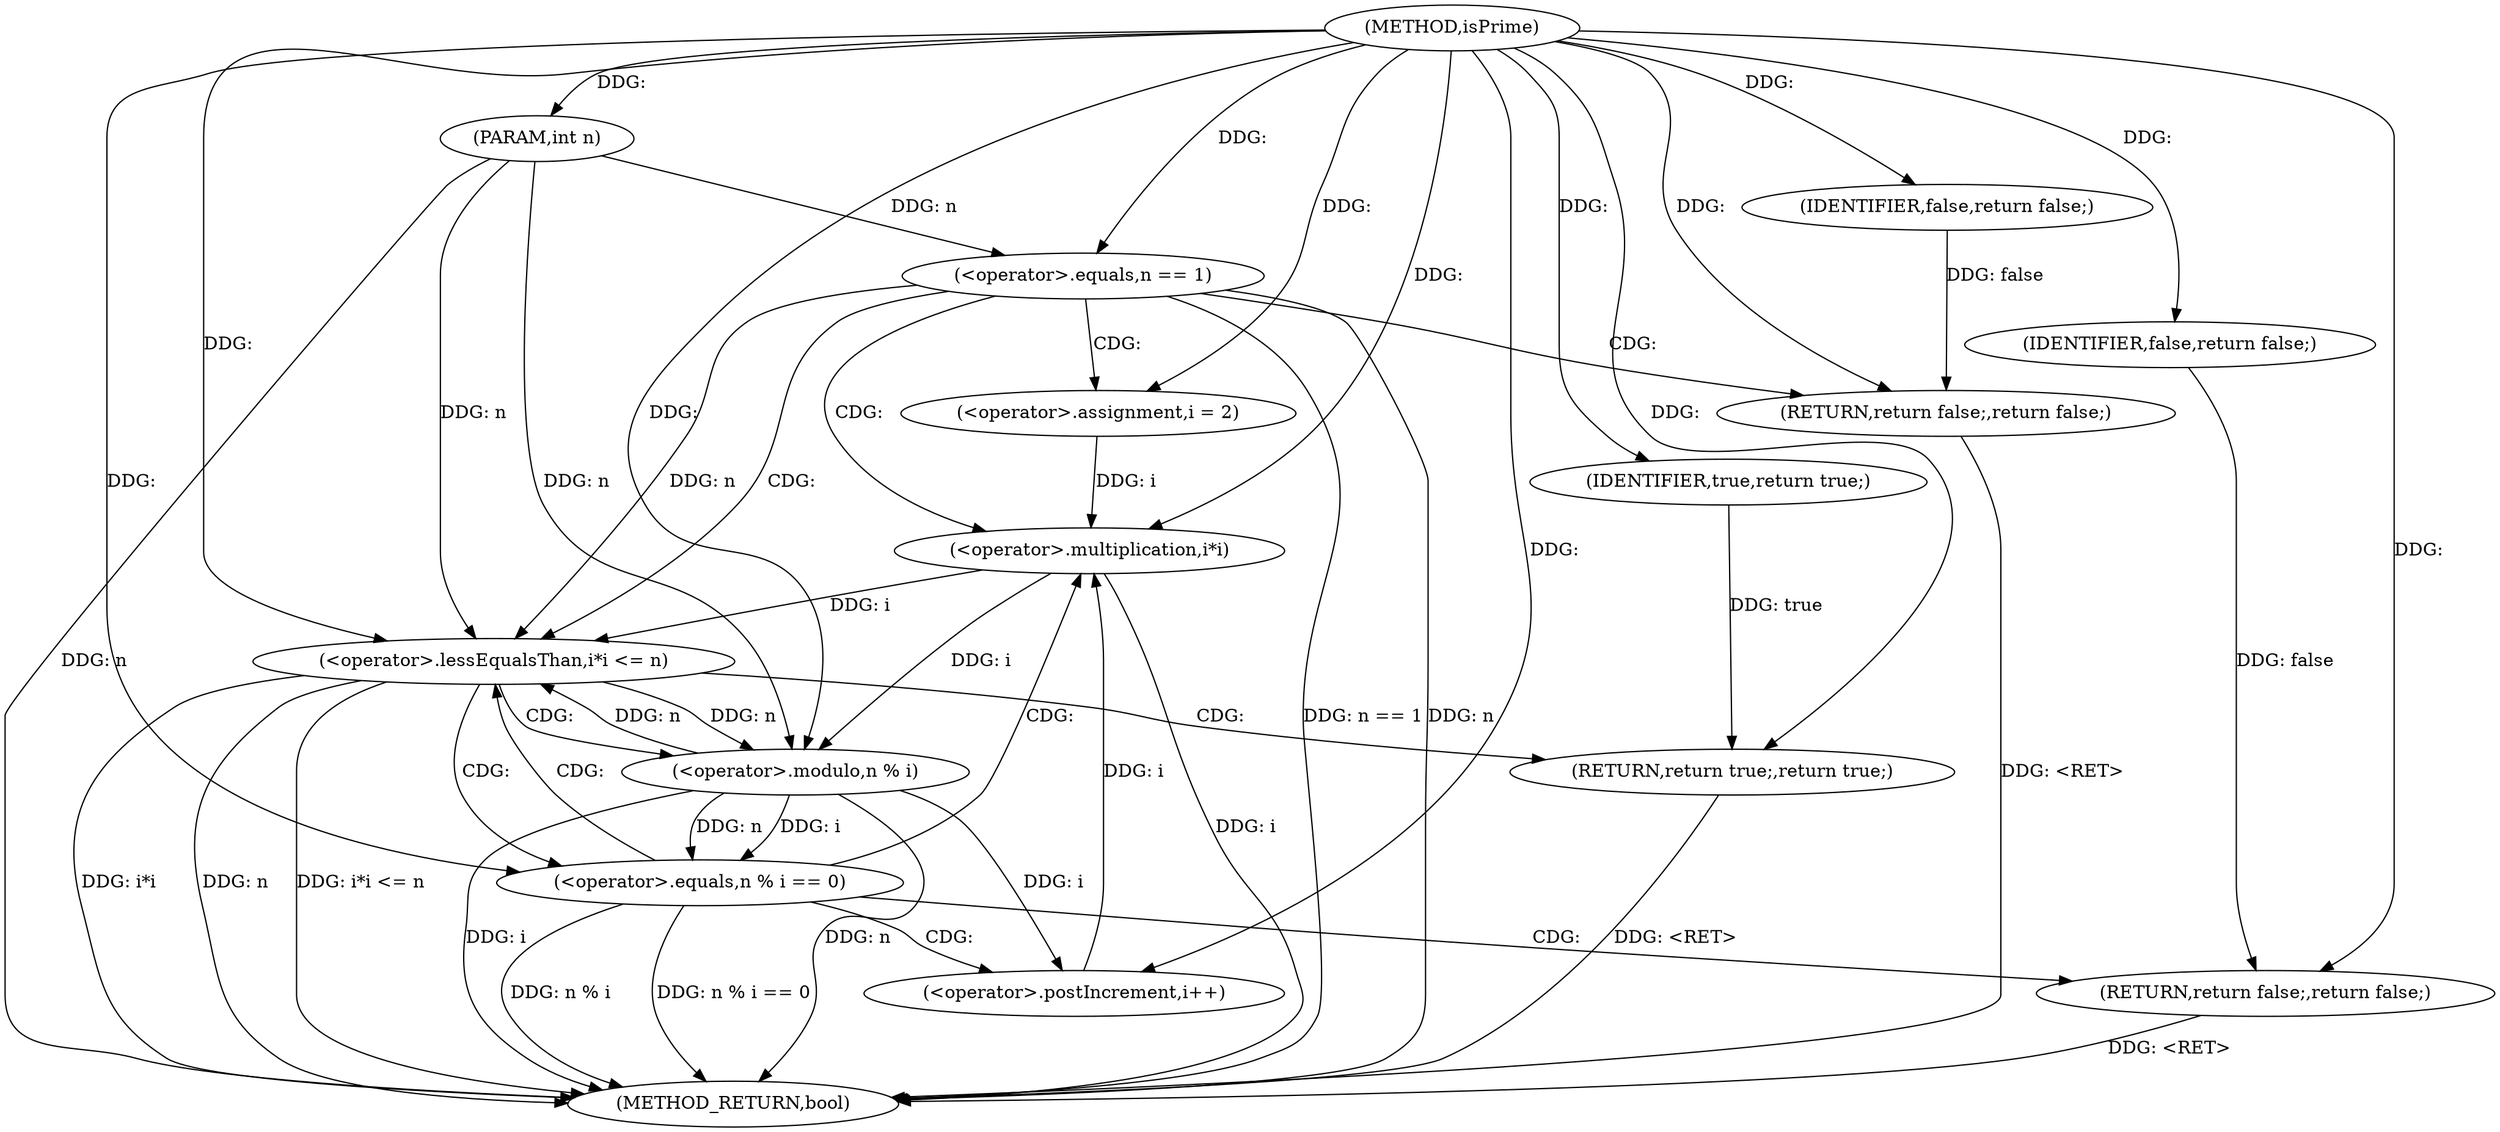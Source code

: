 digraph "isPrime" {  
"1000342" [label = "(METHOD,isPrime)" ]
"1000375" [label = "(METHOD_RETURN,bool)" ]
"1000343" [label = "(PARAM,int n)" ]
"1000373" [label = "(RETURN,return true;,return true;)" ]
"1000346" [label = "(<operator>.equals,n == 1)" ]
"1000354" [label = "(<operator>.assignment,i = 2)" ]
"1000357" [label = "(<operator>.lessEqualsThan,i*i <= n)" ]
"1000362" [label = "(<operator>.postIncrement,i++)" ]
"1000374" [label = "(IDENTIFIER,true,return true;)" ]
"1000350" [label = "(RETURN,return false;,return false;)" ]
"1000351" [label = "(IDENTIFIER,false,return false;)" ]
"1000358" [label = "(<operator>.multiplication,i*i)" ]
"1000366" [label = "(<operator>.equals,n % i == 0)" ]
"1000371" [label = "(RETURN,return false;,return false;)" ]
"1000372" [label = "(IDENTIFIER,false,return false;)" ]
"1000367" [label = "(<operator>.modulo,n % i)" ]
  "1000343" -> "1000375"  [ label = "DDG: n"] 
  "1000346" -> "1000375"  [ label = "DDG: n"] 
  "1000346" -> "1000375"  [ label = "DDG: n == 1"] 
  "1000358" -> "1000375"  [ label = "DDG: i"] 
  "1000357" -> "1000375"  [ label = "DDG: i*i"] 
  "1000357" -> "1000375"  [ label = "DDG: n"] 
  "1000357" -> "1000375"  [ label = "DDG: i*i <= n"] 
  "1000367" -> "1000375"  [ label = "DDG: n"] 
  "1000367" -> "1000375"  [ label = "DDG: i"] 
  "1000366" -> "1000375"  [ label = "DDG: n % i"] 
  "1000366" -> "1000375"  [ label = "DDG: n % i == 0"] 
  "1000373" -> "1000375"  [ label = "DDG: <RET>"] 
  "1000371" -> "1000375"  [ label = "DDG: <RET>"] 
  "1000350" -> "1000375"  [ label = "DDG: <RET>"] 
  "1000342" -> "1000343"  [ label = "DDG: "] 
  "1000374" -> "1000373"  [ label = "DDG: true"] 
  "1000342" -> "1000373"  [ label = "DDG: "] 
  "1000342" -> "1000354"  [ label = "DDG: "] 
  "1000342" -> "1000374"  [ label = "DDG: "] 
  "1000343" -> "1000346"  [ label = "DDG: n"] 
  "1000342" -> "1000346"  [ label = "DDG: "] 
  "1000351" -> "1000350"  [ label = "DDG: false"] 
  "1000342" -> "1000350"  [ label = "DDG: "] 
  "1000358" -> "1000357"  [ label = "DDG: i"] 
  "1000346" -> "1000357"  [ label = "DDG: n"] 
  "1000367" -> "1000357"  [ label = "DDG: n"] 
  "1000343" -> "1000357"  [ label = "DDG: n"] 
  "1000342" -> "1000357"  [ label = "DDG: "] 
  "1000367" -> "1000362"  [ label = "DDG: i"] 
  "1000342" -> "1000362"  [ label = "DDG: "] 
  "1000342" -> "1000351"  [ label = "DDG: "] 
  "1000354" -> "1000358"  [ label = "DDG: i"] 
  "1000362" -> "1000358"  [ label = "DDG: i"] 
  "1000342" -> "1000358"  [ label = "DDG: "] 
  "1000372" -> "1000371"  [ label = "DDG: false"] 
  "1000342" -> "1000371"  [ label = "DDG: "] 
  "1000367" -> "1000366"  [ label = "DDG: i"] 
  "1000367" -> "1000366"  [ label = "DDG: n"] 
  "1000342" -> "1000366"  [ label = "DDG: "] 
  "1000342" -> "1000372"  [ label = "DDG: "] 
  "1000357" -> "1000367"  [ label = "DDG: n"] 
  "1000343" -> "1000367"  [ label = "DDG: n"] 
  "1000342" -> "1000367"  [ label = "DDG: "] 
  "1000358" -> "1000367"  [ label = "DDG: i"] 
  "1000346" -> "1000357"  [ label = "CDG: "] 
  "1000346" -> "1000350"  [ label = "CDG: "] 
  "1000346" -> "1000354"  [ label = "CDG: "] 
  "1000346" -> "1000358"  [ label = "CDG: "] 
  "1000357" -> "1000373"  [ label = "CDG: "] 
  "1000357" -> "1000367"  [ label = "CDG: "] 
  "1000357" -> "1000366"  [ label = "CDG: "] 
  "1000366" -> "1000357"  [ label = "CDG: "] 
  "1000366" -> "1000371"  [ label = "CDG: "] 
  "1000366" -> "1000362"  [ label = "CDG: "] 
  "1000366" -> "1000358"  [ label = "CDG: "] 
}
